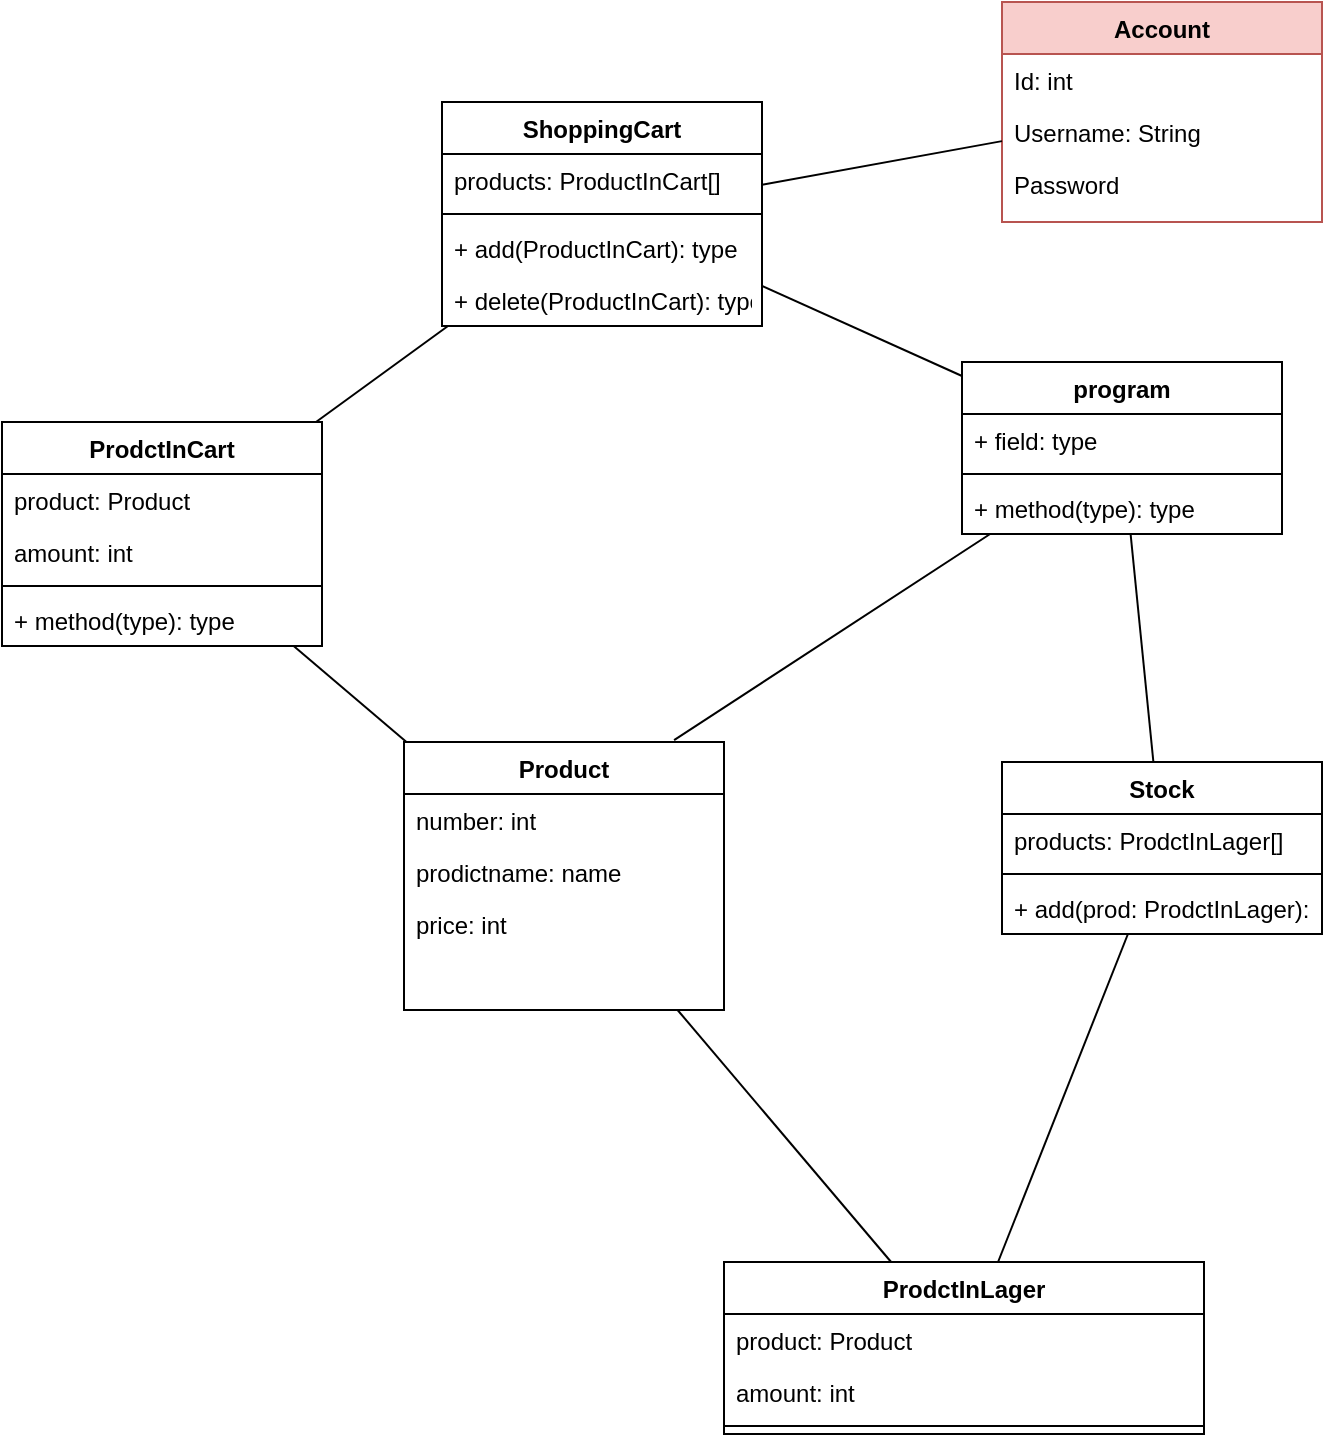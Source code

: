 <mxfile version="15.3.7" type="device"><diagram id="C5RBs43oDa-KdzZeNtuy" name="Page-1"><mxGraphModel dx="462" dy="761" grid="1" gridSize="10" guides="1" tooltips="1" connect="1" arrows="1" fold="1" page="1" pageScale="1" pageWidth="827" pageHeight="1169" math="0" shadow="0"><root><mxCell id="WIyWlLk6GJQsqaUBKTNV-0"/><mxCell id="WIyWlLk6GJQsqaUBKTNV-1" parent="WIyWlLk6GJQsqaUBKTNV-0"/><mxCell id="zkfFHV4jXpPFQw0GAbJ--6" value="Product" style="swimlane;fontStyle=1;align=center;verticalAlign=top;childLayout=stackLayout;horizontal=1;startSize=26;horizontalStack=0;resizeParent=1;resizeLast=0;collapsible=1;marginBottom=0;rounded=0;shadow=0;strokeWidth=1;" parent="WIyWlLk6GJQsqaUBKTNV-1" vertex="1"><mxGeometry x="231" y="410" width="160" height="134" as="geometry"><mxRectangle x="130" y="380" width="160" height="26" as="alternateBounds"/></mxGeometry></mxCell><mxCell id="zkfFHV4jXpPFQw0GAbJ--7" value="number: int" style="text;align=left;verticalAlign=top;spacingLeft=4;spacingRight=4;overflow=hidden;rotatable=0;points=[[0,0.5],[1,0.5]];portConstraint=eastwest;" parent="zkfFHV4jXpPFQw0GAbJ--6" vertex="1"><mxGeometry y="26" width="160" height="26" as="geometry"/></mxCell><mxCell id="I8MgyWzvu0t-0xu9kuU8-2" value="prodictname: name" style="text;align=left;verticalAlign=top;spacingLeft=4;spacingRight=4;overflow=hidden;rotatable=0;points=[[0,0.5],[1,0.5]];portConstraint=eastwest;rounded=0;shadow=0;html=0;" vertex="1" parent="zkfFHV4jXpPFQw0GAbJ--6"><mxGeometry y="52" width="160" height="26" as="geometry"/></mxCell><mxCell id="I8MgyWzvu0t-0xu9kuU8-3" value="price: int" style="text;align=left;verticalAlign=top;spacingLeft=4;spacingRight=4;overflow=hidden;rotatable=0;points=[[0,0.5],[1,0.5]];portConstraint=eastwest;rounded=0;shadow=0;html=0;" vertex="1" parent="zkfFHV4jXpPFQw0GAbJ--6"><mxGeometry y="78" width="160" height="26" as="geometry"/></mxCell><mxCell id="zkfFHV4jXpPFQw0GAbJ--17" value="Account" style="swimlane;fontStyle=1;align=center;verticalAlign=top;childLayout=stackLayout;horizontal=1;startSize=26;horizontalStack=0;resizeParent=1;resizeLast=0;collapsible=1;marginBottom=0;rounded=0;shadow=0;strokeWidth=1;fillColor=#f8cecc;strokeColor=#b85450;" parent="WIyWlLk6GJQsqaUBKTNV-1" vertex="1"><mxGeometry x="530" y="40" width="160" height="110" as="geometry"><mxRectangle x="550" y="140" width="160" height="26" as="alternateBounds"/></mxGeometry></mxCell><mxCell id="zkfFHV4jXpPFQw0GAbJ--21" value="Id: int" style="text;align=left;verticalAlign=top;spacingLeft=4;spacingRight=4;overflow=hidden;rotatable=0;points=[[0,0.5],[1,0.5]];portConstraint=eastwest;rounded=0;shadow=0;html=0;" parent="zkfFHV4jXpPFQw0GAbJ--17" vertex="1"><mxGeometry y="26" width="160" height="26" as="geometry"/></mxCell><mxCell id="zkfFHV4jXpPFQw0GAbJ--19" value="Username: String" style="text;align=left;verticalAlign=top;spacingLeft=4;spacingRight=4;overflow=hidden;rotatable=0;points=[[0,0.5],[1,0.5]];portConstraint=eastwest;rounded=0;shadow=0;html=0;" parent="zkfFHV4jXpPFQw0GAbJ--17" vertex="1"><mxGeometry y="52" width="160" height="26" as="geometry"/></mxCell><mxCell id="zkfFHV4jXpPFQw0GAbJ--20" value="Password" style="text;align=left;verticalAlign=top;spacingLeft=4;spacingRight=4;overflow=hidden;rotatable=0;points=[[0,0.5],[1,0.5]];portConstraint=eastwest;rounded=0;shadow=0;html=0;" parent="zkfFHV4jXpPFQw0GAbJ--17" vertex="1"><mxGeometry y="78" width="160" height="26" as="geometry"/></mxCell><mxCell id="I8MgyWzvu0t-0xu9kuU8-5" value="Stock" style="swimlane;fontStyle=1;align=center;verticalAlign=top;childLayout=stackLayout;horizontal=1;startSize=26;horizontalStack=0;resizeParent=1;resizeParentMax=0;resizeLast=0;collapsible=1;marginBottom=0;" vertex="1" parent="WIyWlLk6GJQsqaUBKTNV-1"><mxGeometry x="530" y="420" width="160" height="86" as="geometry"/></mxCell><mxCell id="I8MgyWzvu0t-0xu9kuU8-6" value="products: ProdctInLager[]" style="text;strokeColor=none;fillColor=none;align=left;verticalAlign=top;spacingLeft=4;spacingRight=4;overflow=hidden;rotatable=0;points=[[0,0.5],[1,0.5]];portConstraint=eastwest;" vertex="1" parent="I8MgyWzvu0t-0xu9kuU8-5"><mxGeometry y="26" width="160" height="26" as="geometry"/></mxCell><mxCell id="I8MgyWzvu0t-0xu9kuU8-7" value="" style="line;strokeWidth=1;fillColor=none;align=left;verticalAlign=middle;spacingTop=-1;spacingLeft=3;spacingRight=3;rotatable=0;labelPosition=right;points=[];portConstraint=eastwest;" vertex="1" parent="I8MgyWzvu0t-0xu9kuU8-5"><mxGeometry y="52" width="160" height="8" as="geometry"/></mxCell><mxCell id="I8MgyWzvu0t-0xu9kuU8-37" value="+ add(prod: ProdctInLager): type" style="text;strokeColor=none;fillColor=none;align=left;verticalAlign=top;spacingLeft=4;spacingRight=4;overflow=hidden;rotatable=0;points=[[0,0.5],[1,0.5]];portConstraint=eastwest;" vertex="1" parent="I8MgyWzvu0t-0xu9kuU8-5"><mxGeometry y="60" width="160" height="26" as="geometry"/></mxCell><mxCell id="I8MgyWzvu0t-0xu9kuU8-9" value="" style="endArrow=none;html=1;" edge="1" parent="WIyWlLk6GJQsqaUBKTNV-1" source="I8MgyWzvu0t-0xu9kuU8-30" target="I8MgyWzvu0t-0xu9kuU8-5"><mxGeometry width="50" height="50" relative="1" as="geometry"><mxPoint x="540" y="360" as="sourcePoint"/><mxPoint x="590" y="310" as="targetPoint"/></mxGeometry></mxCell><mxCell id="I8MgyWzvu0t-0xu9kuU8-10" value="" style="endArrow=none;html=1;" edge="1" parent="WIyWlLk6GJQsqaUBKTNV-1" source="I8MgyWzvu0t-0xu9kuU8-17" target="zkfFHV4jXpPFQw0GAbJ--17"><mxGeometry width="50" height="50" relative="1" as="geometry"><mxPoint x="380" y="172.647" as="sourcePoint"/><mxPoint x="590" y="310" as="targetPoint"/></mxGeometry></mxCell><mxCell id="I8MgyWzvu0t-0xu9kuU8-11" value="ProdctInCart" style="swimlane;fontStyle=1;align=center;verticalAlign=top;childLayout=stackLayout;horizontal=1;startSize=26;horizontalStack=0;resizeParent=1;resizeParentMax=0;resizeLast=0;collapsible=1;marginBottom=0;" vertex="1" parent="WIyWlLk6GJQsqaUBKTNV-1"><mxGeometry x="30" y="250" width="160" height="112" as="geometry"/></mxCell><mxCell id="I8MgyWzvu0t-0xu9kuU8-12" value="product: Product" style="text;strokeColor=none;fillColor=none;align=left;verticalAlign=top;spacingLeft=4;spacingRight=4;overflow=hidden;rotatable=0;points=[[0,0.5],[1,0.5]];portConstraint=eastwest;" vertex="1" parent="I8MgyWzvu0t-0xu9kuU8-11"><mxGeometry y="26" width="160" height="26" as="geometry"/></mxCell><mxCell id="I8MgyWzvu0t-0xu9kuU8-15" value="amount: int" style="text;strokeColor=none;fillColor=none;align=left;verticalAlign=top;spacingLeft=4;spacingRight=4;overflow=hidden;rotatable=0;points=[[0,0.5],[1,0.5]];portConstraint=eastwest;" vertex="1" parent="I8MgyWzvu0t-0xu9kuU8-11"><mxGeometry y="52" width="160" height="26" as="geometry"/></mxCell><mxCell id="I8MgyWzvu0t-0xu9kuU8-13" value="" style="line;strokeWidth=1;fillColor=none;align=left;verticalAlign=middle;spacingTop=-1;spacingLeft=3;spacingRight=3;rotatable=0;labelPosition=right;points=[];portConstraint=eastwest;" vertex="1" parent="I8MgyWzvu0t-0xu9kuU8-11"><mxGeometry y="78" width="160" height="8" as="geometry"/></mxCell><mxCell id="I8MgyWzvu0t-0xu9kuU8-14" value="+ method(type): type" style="text;strokeColor=none;fillColor=none;align=left;verticalAlign=top;spacingLeft=4;spacingRight=4;overflow=hidden;rotatable=0;points=[[0,0.5],[1,0.5]];portConstraint=eastwest;" vertex="1" parent="I8MgyWzvu0t-0xu9kuU8-11"><mxGeometry y="86" width="160" height="26" as="geometry"/></mxCell><mxCell id="I8MgyWzvu0t-0xu9kuU8-17" value="ShoppingCart" style="swimlane;fontStyle=1;align=center;verticalAlign=top;childLayout=stackLayout;horizontal=1;startSize=26;horizontalStack=0;resizeParent=1;resizeParentMax=0;resizeLast=0;collapsible=1;marginBottom=0;" vertex="1" parent="WIyWlLk6GJQsqaUBKTNV-1"><mxGeometry x="250" y="90" width="160" height="112" as="geometry"/></mxCell><mxCell id="zkfFHV4jXpPFQw0GAbJ--1" value="products: ProductInCart[]" style="text;align=left;verticalAlign=top;spacingLeft=4;spacingRight=4;overflow=hidden;rotatable=0;points=[[0,0.5],[1,0.5]];portConstraint=eastwest;" parent="I8MgyWzvu0t-0xu9kuU8-17" vertex="1"><mxGeometry y="26" width="160" height="26" as="geometry"/></mxCell><mxCell id="I8MgyWzvu0t-0xu9kuU8-19" value="" style="line;strokeWidth=1;fillColor=none;align=left;verticalAlign=middle;spacingTop=-1;spacingLeft=3;spacingRight=3;rotatable=0;labelPosition=right;points=[];portConstraint=eastwest;" vertex="1" parent="I8MgyWzvu0t-0xu9kuU8-17"><mxGeometry y="52" width="160" height="8" as="geometry"/></mxCell><mxCell id="I8MgyWzvu0t-0xu9kuU8-16" value="+ add(ProductInCart): type" style="text;strokeColor=none;fillColor=none;align=left;verticalAlign=top;spacingLeft=4;spacingRight=4;overflow=hidden;rotatable=0;points=[[0,0.5],[1,0.5]];portConstraint=eastwest;" vertex="1" parent="I8MgyWzvu0t-0xu9kuU8-17"><mxGeometry y="60" width="160" height="26" as="geometry"/></mxCell><mxCell id="I8MgyWzvu0t-0xu9kuU8-36" value="+ delete(ProductInCart): type" style="text;strokeColor=none;fillColor=none;align=left;verticalAlign=top;spacingLeft=4;spacingRight=4;overflow=hidden;rotatable=0;points=[[0,0.5],[1,0.5]];portConstraint=eastwest;" vertex="1" parent="I8MgyWzvu0t-0xu9kuU8-17"><mxGeometry y="86" width="160" height="26" as="geometry"/></mxCell><mxCell id="I8MgyWzvu0t-0xu9kuU8-21" value="" style="endArrow=none;html=1;" edge="1" parent="WIyWlLk6GJQsqaUBKTNV-1" source="I8MgyWzvu0t-0xu9kuU8-11" target="I8MgyWzvu0t-0xu9kuU8-17"><mxGeometry width="50" height="50" relative="1" as="geometry"><mxPoint x="540" y="360" as="sourcePoint"/><mxPoint x="590" y="310" as="targetPoint"/></mxGeometry></mxCell><mxCell id="I8MgyWzvu0t-0xu9kuU8-22" value="" style="endArrow=none;html=1;" edge="1" parent="WIyWlLk6GJQsqaUBKTNV-1" source="zkfFHV4jXpPFQw0GAbJ--6" target="I8MgyWzvu0t-0xu9kuU8-11"><mxGeometry width="50" height="50" relative="1" as="geometry"><mxPoint x="540" y="360" as="sourcePoint"/><mxPoint x="590" y="310" as="targetPoint"/></mxGeometry></mxCell><mxCell id="I8MgyWzvu0t-0xu9kuU8-23" value="program" style="swimlane;fontStyle=1;align=center;verticalAlign=top;childLayout=stackLayout;horizontal=1;startSize=26;horizontalStack=0;resizeParent=1;resizeParentMax=0;resizeLast=0;collapsible=1;marginBottom=0;" vertex="1" parent="WIyWlLk6GJQsqaUBKTNV-1"><mxGeometry x="510" y="220" width="160" height="86" as="geometry"/></mxCell><mxCell id="I8MgyWzvu0t-0xu9kuU8-24" value="+ field: type" style="text;strokeColor=none;fillColor=none;align=left;verticalAlign=top;spacingLeft=4;spacingRight=4;overflow=hidden;rotatable=0;points=[[0,0.5],[1,0.5]];portConstraint=eastwest;" vertex="1" parent="I8MgyWzvu0t-0xu9kuU8-23"><mxGeometry y="26" width="160" height="26" as="geometry"/></mxCell><mxCell id="I8MgyWzvu0t-0xu9kuU8-25" value="" style="line;strokeWidth=1;fillColor=none;align=left;verticalAlign=middle;spacingTop=-1;spacingLeft=3;spacingRight=3;rotatable=0;labelPosition=right;points=[];portConstraint=eastwest;" vertex="1" parent="I8MgyWzvu0t-0xu9kuU8-23"><mxGeometry y="52" width="160" height="8" as="geometry"/></mxCell><mxCell id="I8MgyWzvu0t-0xu9kuU8-26" value="+ method(type): type" style="text;strokeColor=none;fillColor=none;align=left;verticalAlign=top;spacingLeft=4;spacingRight=4;overflow=hidden;rotatable=0;points=[[0,0.5],[1,0.5]];portConstraint=eastwest;" vertex="1" parent="I8MgyWzvu0t-0xu9kuU8-23"><mxGeometry y="60" width="160" height="26" as="geometry"/></mxCell><mxCell id="I8MgyWzvu0t-0xu9kuU8-27" value="" style="endArrow=none;html=1;" edge="1" parent="WIyWlLk6GJQsqaUBKTNV-1" source="I8MgyWzvu0t-0xu9kuU8-17" target="I8MgyWzvu0t-0xu9kuU8-23"><mxGeometry width="50" height="50" relative="1" as="geometry"><mxPoint x="540" y="360" as="sourcePoint"/><mxPoint x="590" y="310" as="targetPoint"/></mxGeometry></mxCell><mxCell id="I8MgyWzvu0t-0xu9kuU8-28" value="" style="endArrow=none;html=1;" edge="1" parent="WIyWlLk6GJQsqaUBKTNV-1" source="I8MgyWzvu0t-0xu9kuU8-5" target="I8MgyWzvu0t-0xu9kuU8-23"><mxGeometry width="50" height="50" relative="1" as="geometry"><mxPoint x="540" y="360" as="sourcePoint"/><mxPoint x="590" y="310" as="targetPoint"/></mxGeometry></mxCell><mxCell id="I8MgyWzvu0t-0xu9kuU8-29" value="" style="endArrow=none;html=1;exitX=0.844;exitY=-0.007;exitDx=0;exitDy=0;exitPerimeter=0;" edge="1" parent="WIyWlLk6GJQsqaUBKTNV-1" source="zkfFHV4jXpPFQw0GAbJ--6" target="I8MgyWzvu0t-0xu9kuU8-23"><mxGeometry width="50" height="50" relative="1" as="geometry"><mxPoint x="540" y="240" as="sourcePoint"/><mxPoint x="590" y="190" as="targetPoint"/></mxGeometry></mxCell><mxCell id="I8MgyWzvu0t-0xu9kuU8-30" value="ProdctInLager" style="swimlane;fontStyle=1;align=center;verticalAlign=top;childLayout=stackLayout;horizontal=1;startSize=26;horizontalStack=0;resizeParent=1;resizeParentMax=0;resizeLast=0;collapsible=1;marginBottom=0;" vertex="1" parent="WIyWlLk6GJQsqaUBKTNV-1"><mxGeometry x="391" y="670" width="240" height="86" as="geometry"/></mxCell><mxCell id="I8MgyWzvu0t-0xu9kuU8-31" value="product: Product" style="text;strokeColor=none;fillColor=none;align=left;verticalAlign=top;spacingLeft=4;spacingRight=4;overflow=hidden;rotatable=0;points=[[0,0.5],[1,0.5]];portConstraint=eastwest;" vertex="1" parent="I8MgyWzvu0t-0xu9kuU8-30"><mxGeometry y="26" width="240" height="26" as="geometry"/></mxCell><mxCell id="I8MgyWzvu0t-0xu9kuU8-32" value="amount: int" style="text;strokeColor=none;fillColor=none;align=left;verticalAlign=top;spacingLeft=4;spacingRight=4;overflow=hidden;rotatable=0;points=[[0,0.5],[1,0.5]];portConstraint=eastwest;" vertex="1" parent="I8MgyWzvu0t-0xu9kuU8-30"><mxGeometry y="52" width="240" height="26" as="geometry"/></mxCell><mxCell id="I8MgyWzvu0t-0xu9kuU8-33" value="" style="line;strokeWidth=1;fillColor=none;align=left;verticalAlign=middle;spacingTop=-1;spacingLeft=3;spacingRight=3;rotatable=0;labelPosition=right;points=[];portConstraint=eastwest;" vertex="1" parent="I8MgyWzvu0t-0xu9kuU8-30"><mxGeometry y="78" width="240" height="8" as="geometry"/></mxCell><mxCell id="I8MgyWzvu0t-0xu9kuU8-35" value="" style="endArrow=none;html=1;" edge="1" parent="WIyWlLk6GJQsqaUBKTNV-1" source="I8MgyWzvu0t-0xu9kuU8-30" target="zkfFHV4jXpPFQw0GAbJ--6"><mxGeometry width="50" height="50" relative="1" as="geometry"><mxPoint x="562.941" y="570" as="sourcePoint"/><mxPoint x="594.706" y="516" as="targetPoint"/></mxGeometry></mxCell></root></mxGraphModel></diagram></mxfile>